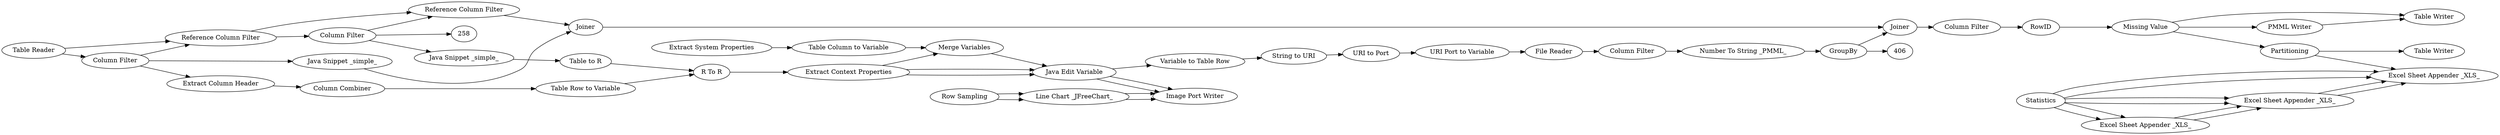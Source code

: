 digraph {
	6 [label="Table to R"]
	7 [label="R To R"]
	125 [label=Partitioning]
	159 [label="PMML Writer"]
	163 [label="Table Reader"]
	164 [label="Column Filter"]
	166 [label="Extract Column Header"]
	167 [label="Column Combiner"]
	181 [label="Table Writer"]
	210 [label="Table Row to Variable"]
	211 [label="Java Snippet _simple_"]
	212 [label="Reference Column Filter"]
	213 [label="Column Filter"]
	217 [label="Extract Context Properties"]
	218 [label="Java Edit Variable"]
	221 [label="Variable to Table Row"]
	223 [label="String to URI"]
	224 [label="URI to Port"]
	225 [label="URI Port to Variable"]
	226 [label="File Reader"]
	227 [label=GroupBy]
	229 [label="Java Snippet _simple_"]
	230 [label=Joiner]
	231 [label="Number To String _PMML_"]
	232 [label="Reference Column Filter"]
	233 [label=Joiner]
	254 [label="Table Writer"]
	255 [label="Table Writer"]
	13 [label=Statistics]
	186 [label="Image Port Writer"]
	217 [label="Extract Context Properties"]
	218 [label="Java Edit Variable"]
	252 [label="Excel Sheet Appender _XLS_"]
	253 [label="Excel Sheet Appender _XLS_"]
	254 [label="Excel Sheet Appender _XLS_"]
	256 [label="Line Chart _JFreeChart_"]
	257 [label="Row Sampling"]
	399 [label="Missing Value"]
	400 [label=RowID]
	401 [label="Column Filter"]
	402 [label="Extract System Properties"]
	403 [label="Merge Variables"]
	404 [label="Table Column to Variable"]
	405 [label="Column Filter"]
	13 [label=Statistics]
	186 [label="Image Port Writer"]
	217 [label="Extract Context Properties"]
	218 [label="Java Edit Variable"]
	252 [label="Excel Sheet Appender _XLS_"]
	253 [label="Excel Sheet Appender _XLS_"]
	254 [label="Excel Sheet Appender _XLS_"]
	256 [label="Line Chart _JFreeChart_"]
	257 [label="Row Sampling"]
	13 -> 253
	13 -> 252
	13 -> 254
	217 -> 218
	218 -> 186
	252 -> 253
	253 -> 254
	256 -> 186
	257 -> 256
	13 -> 253
	13 -> 252
	13 -> 254
	217 -> 218
	218 -> 186
	252 -> 253
	253 -> 254
	256 -> 186
	257 -> 256
	6 -> 7
	7 -> 217
	125 -> 254
	125 -> 181
	159 -> 255
	163 -> 164
	163 -> 212
	164 -> 229
	164 -> 166
	164 -> 212
	166 -> 167
	167 -> 210
	210 -> 7
	211 -> 6
	212 -> 213
	212 -> 232
	213 -> 211
	213 -> 258
	213 -> 232
	217 -> 403
	218 -> 221
	221 -> 223
	223 -> 224
	224 -> 225
	225 -> 226
	226 -> 405
	227 -> 233
	227 -> 406
	229 -> 230
	230 -> 233
	231 -> 227
	232 -> 230
	233 -> 401
	399 -> 159
	399 -> 255
	399 -> 125
	400 -> 399
	401 -> 400
	402 -> 404
	403 -> 218
	404 -> 403
	405 -> 231
	rankdir=LR
}
